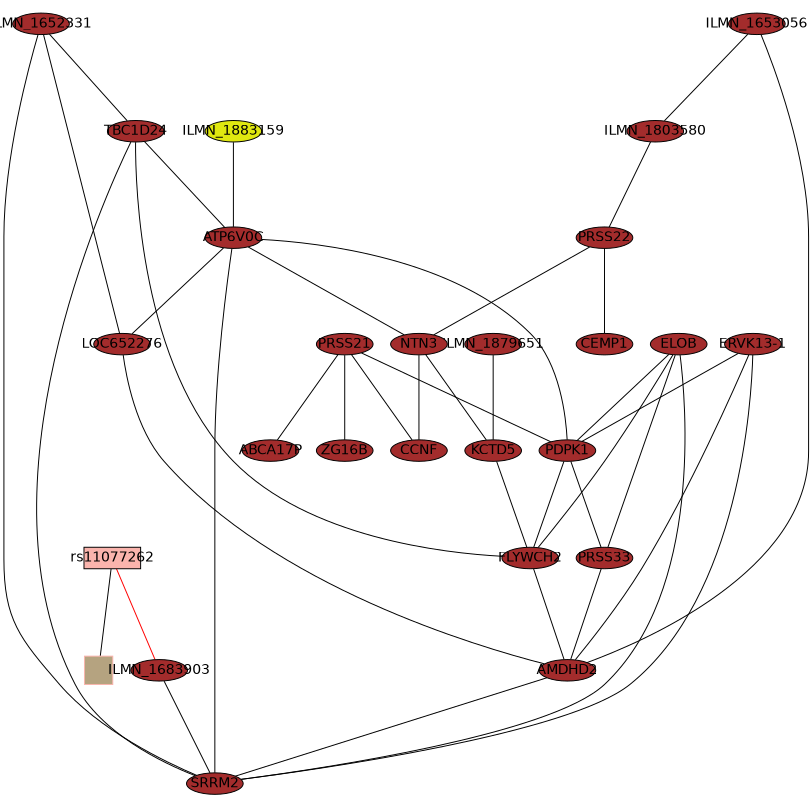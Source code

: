 graph foo {
	graph [overlap=false, root=cg19646227, outputorder=edgesfirst, bgcolor=transparent, fontcolor=black, ratio=fill, splines=TRUE, rank=same, size="5.41666666666667,5.60416666666667", rankdir=TB];
	node [label="\N", fixedsize=TRUE, fontsize=14, style=filled, fontname=helvetica, shape=circle, fillcolor=transparent, color=black, fontcolor=black, height="0.5", width="0.75"];
	edge [headport=center, color=black, dir=none, weight="1.0", fontcolor=black, arrowhead=none, arrowtail=none, fontsize=14, labelfontsize=11, arrowsize=1, style=solid, minlen=1];
	graph [bb="0 0 822 816"];
	rs11077262 [label=rs11077262, shape=box, fillcolor="#fab4ad", height="0.3", width="0.8"];
	cg19646227 [label="", shape=box, fillcolor="#b5a380", color="#fab4ad", height="0.4", width="0.4"];
	ILMN_1683903 [label=ILMN_1683903, shape=ellipse, fillcolor="#a32c2c", height="0.3", width="0.8"];
	ILMN_1879651 [label=ILMN_1879651, shape=ellipse, fillcolor="#a32c2c", height="0.3", width="0.8"];
	ILMN_1653056 [label=ILMN_1653056, shape=ellipse, fillcolor="#a32c2c", height="0.3", width="0.8"];
	ILMN_1652331 [label=ILMN_1652331, shape=ellipse, fillcolor="#a32c2c", height="0.3", width="0.8"];
	ILMN_1803580 [label=ILMN_1803580, shape=ellipse, fillcolor="#a32c2c", height="0.3", width="0.8"];
	ILMN_1883159 [label=ILMN_1883159, shape=ellipse, fillcolor="#e0e810", height="0.3", width="0.8"];
	PRSS22 [label=PRSS22, shape=ellipse, fillcolor="#a32c2c", height="0.3", width="0.8"];
	TBC1D24 [label=TBC1D24, shape=ellipse, fillcolor="#a32c2c", height="0.3", width="0.8"];
	PRSS21 [label=PRSS21, shape=ellipse, fillcolor="#a32c2c", height="0.3", width="0.8"];
	CEMP1 [label=CEMP1, shape=ellipse, fillcolor="#a32c2c", height="0.3", width="0.8"];
	ATP6V0C [label=ATP6V0C, shape=ellipse, fillcolor="#a32c2c", height="0.3", width="0.8"];
	NTN3 [label=NTN3, shape=ellipse, fillcolor="#a32c2c", height="0.3", width="0.8"];
	CCNF [label=CCNF, shape=ellipse, fillcolor="#a32c2c", height="0.3", width="0.8"];
	"ERVK13-1" [label="ERVK13-1", shape=ellipse, fillcolor="#a32c2c", height="0.3", width="0.8"];
	KCTD5 [label=KCTD5, shape=ellipse, fillcolor="#a32c2c", height="0.3", width="0.8"];
	ELOB [label=ELOB, shape=ellipse, fillcolor="#a32c2c", height="0.3", width="0.8"];
	PDPK1 [label=PDPK1, shape=ellipse, fillcolor="#a32c2c", height="0.3", width="0.8"];
	LOC652276 [label=LOC652276, shape=ellipse, fillcolor="#a32c2c", height="0.3", width="0.8"];
	PRSS33 [label=PRSS33, shape=ellipse, fillcolor="#a32c2c", height="0.3", width="0.8"];
	FLYWCH2 [label=FLYWCH2, shape=ellipse, fillcolor="#a32c2c", height="0.3", width="0.8"];
	ABCA17P [label=ABCA17P, shape=ellipse, fillcolor="#a32c2c", height="0.3", width="0.8"];
	ZG16B [label=ZG16B, shape=ellipse, fillcolor="#a32c2c", height="0.3", width="0.8"];
	AMDHD2 [label=AMDHD2, shape=ellipse, fillcolor="#a32c2c", height="0.3", width="0.8"];
	SRRM2 [label=SRRM2, shape=ellipse, fillcolor="#a32c2c", height="0.3", width="0.8"];
	rs11077262 -- cg19646227:center [weight=1];
	rs11077262 -- ILMN_1683903:center [color=red, weight=1];
	ILMN_1683903 -- SRRM2:center [weight=1];
	ILMN_1879651 -- KCTD5:center [weight=1];
	ILMN_1653056 -- ILMN_1803580:center [weight=1];
	ILMN_1653056 -- AMDHD2:center [weight=1];
	ILMN_1652331 -- TBC1D24:center [weight=1];
	ILMN_1652331 -- LOC652276:center [weight=1];
	ILMN_1652331 -- SRRM2:center [weight=1];
	ILMN_1803580 -- PRSS22:center [weight=1];
	ILMN_1883159 -- ATP6V0C:center [weight=1];
	PRSS22 -- CEMP1:center [weight=1];
	PRSS22 -- NTN3:center [weight=1];
	TBC1D24 -- ATP6V0C:center [weight=1];
	TBC1D24 -- FLYWCH2:center [weight=1];
	TBC1D24 -- SRRM2:center [weight=1];
	PRSS21 -- CCNF:center [weight=1];
	PRSS21 -- PDPK1:center [weight=1];
	PRSS21 -- ABCA17P:center [weight=1];
	PRSS21 -- ZG16B:center [weight=1];
	ATP6V0C -- NTN3:center [weight=1];
	ATP6V0C -- PDPK1:center [weight=1];
	ATP6V0C -- LOC652276:center [weight=1];
	ATP6V0C -- SRRM2:center [weight=1];
	NTN3 -- CCNF:center [weight=1];
	NTN3 -- KCTD5:center [weight=1];
	"ERVK13-1" -- PDPK1:center [weight=1];
	"ERVK13-1" -- AMDHD2:center [weight=1];
	"ERVK13-1" -- SRRM2:center [weight=1];
	KCTD5 -- FLYWCH2:center [weight=1];
	ELOB -- PDPK1:center [weight=1];
	ELOB -- PRSS33:center [weight=1];
	ELOB -- FLYWCH2:center [weight=1];
	ELOB -- SRRM2:center [weight=1];
	PDPK1 -- PRSS33:center [weight=1];
	PDPK1 -- FLYWCH2:center [weight=1];
	LOC652276 -- AMDHD2:center [weight=1];
	PRSS33 -- AMDHD2:center [weight=1];
	FLYWCH2 -- AMDHD2:center [weight=1];
	AMDHD2 -- SRRM2:center [weight=1];
}
